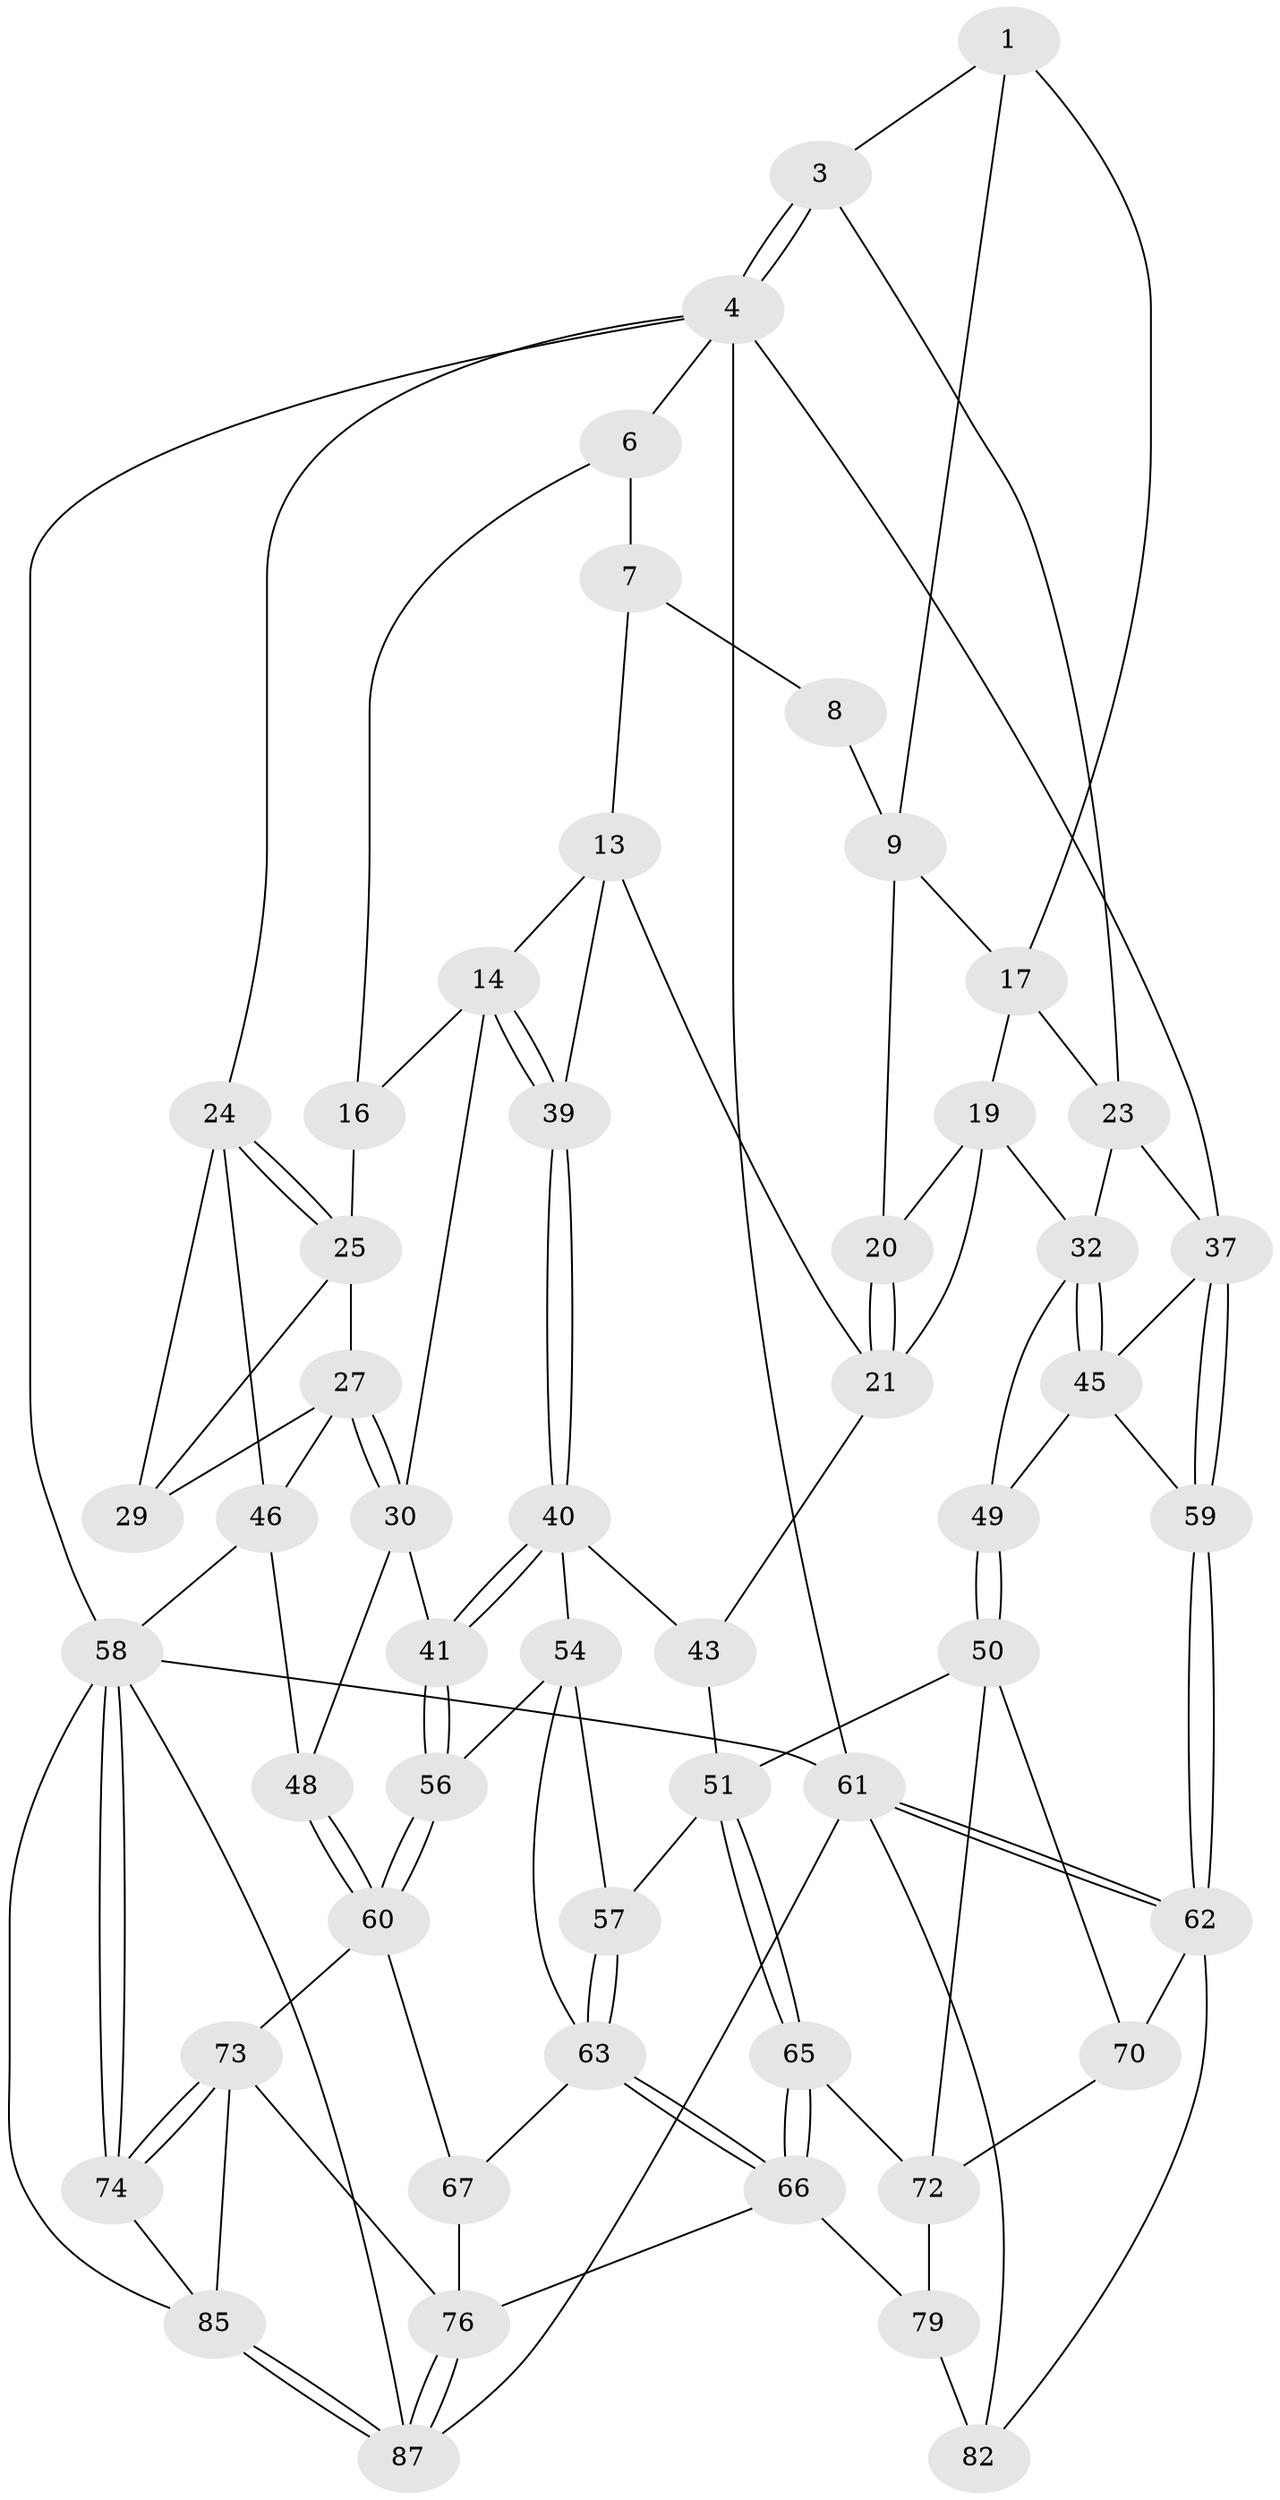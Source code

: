 // Generated by graph-tools (version 1.1) at 2025/24/03/03/25 07:24:37]
// undirected, 53 vertices, 120 edges
graph export_dot {
graph [start="1"]
  node [color=gray90,style=filled];
  1 [pos="+0.5878560893890876+0",super="+2"];
  3 [pos="+1+0"];
  4 [pos="+1+0",super="+5"];
  6 [pos="+0.26720163481847875+0"];
  7 [pos="+0.3803582698063716+0",super="+12"];
  8 [pos="+0.5489164202380067+0",super="+11"];
  9 [pos="+0.6054589360028256+0.10850035883573146",super="+10"];
  13 [pos="+0.3783239321244255+0.18830538635148203",super="+22"];
  14 [pos="+0.36697852913498663+0.19452401442991613",super="+15"];
  16 [pos="+0.2427595283381002+0.12471740975729774"];
  17 [pos="+0.6238408557505515+0.1083830193986098",super="+18"];
  19 [pos="+0.6532674024562756+0.22932336624611227",super="+34"];
  20 [pos="+0.5774390528422282+0.21375014461520608"];
  21 [pos="+0.5472089597439606+0.25700062556104586",super="+35"];
  23 [pos="+0.79807987616651+0.18075541968336048",super="+31"];
  24 [pos="+0+0",super="+36"];
  25 [pos="+0.1450534360218489+0.14405270599048478",super="+26"];
  27 [pos="+0.15886594317600233+0.31423506785433736",super="+28"];
  29 [pos="+0.0672589917897314+0.2612186941431463"];
  30 [pos="+0.2791152257510277+0.333066567884692",super="+42"];
  32 [pos="+0.722629449049962+0.336125795288629",super="+33"];
  37 [pos="+1+0.3207071311176878",super="+38"];
  39 [pos="+0.4655725193602733+0.3789190320899839"];
  40 [pos="+0.4651527021350076+0.38469755322486016",super="+44"];
  41 [pos="+0.3437654136464362+0.43344571197390247"];
  43 [pos="+0.5406909968282587+0.42797721926038884"];
  45 [pos="+0.8560626055924628+0.44879474059874236",super="+53"];
  46 [pos="+0.023130958205912103+0.4873113979469829",super="+47"];
  48 [pos="+0.11379818622770613+0.5278838484926642"];
  49 [pos="+0.7263393724205949+0.523844913199913"];
  50 [pos="+0.7228146019625193+0.5280625809586393",super="+71"];
  51 [pos="+0.714913967034089+0.5361407687668258",super="+52"];
  54 [pos="+0.4492321505104556+0.525413256637436",super="+55"];
  56 [pos="+0.35745246483954385+0.5130088414483273"];
  57 [pos="+0.5327340584344394+0.5608725205213871"];
  58 [pos="+0+0.8142084459899552",super="+89"];
  59 [pos="+1+0.6103655084714648"];
  60 [pos="+0.207035218816596+0.6337267874536295",super="+68"];
  61 [pos="+1+1",super="+83"];
  62 [pos="+1+0.624885559859488",super="+69"];
  63 [pos="+0.5355150761920864+0.64173571805915",super="+64"];
  65 [pos="+0.6817966614186175+0.6604865168355287"];
  66 [pos="+0.5741652741510072+0.6924360807418969",super="+75"];
  67 [pos="+0.35886088712452463+0.7125113504876088"];
  70 [pos="+0.9199549120905647+0.6823355131470735"];
  72 [pos="+0.7010461156133994+0.6778305551119375",super="+78"];
  73 [pos="+0.15205680720431947+0.7556165261583371",super="+81"];
  74 [pos="+0+0.8245966498098852"];
  76 [pos="+0.43631149351622334+0.857652795863865",super="+77"];
  79 [pos="+0.7480293478525797+0.8446763623736656",super="+80"];
  82 [pos="+0.9355765452299968+0.7879141883260774",super="+84"];
  85 [pos="+0.20129157296031322+0.9280323510498484",super="+86"];
  87 [pos="+0.4020288687181212+0.9668044462756916",super="+88"];
  1 -- 9;
  1 -- 3;
  1 -- 17;
  3 -- 4;
  3 -- 4;
  3 -- 23;
  4 -- 37;
  4 -- 61;
  4 -- 24;
  4 -- 58;
  4 -- 6;
  6 -- 7;
  6 -- 16;
  7 -- 8 [weight=2];
  7 -- 13;
  8 -- 9;
  9 -- 17;
  9 -- 20;
  13 -- 14;
  13 -- 21;
  13 -- 39;
  14 -- 39;
  14 -- 39;
  14 -- 16;
  14 -- 30;
  16 -- 25;
  17 -- 19;
  17 -- 23;
  19 -- 20;
  19 -- 21;
  19 -- 32;
  20 -- 21;
  20 -- 21;
  21 -- 43;
  23 -- 32;
  23 -- 37;
  24 -- 25;
  24 -- 25;
  24 -- 29;
  24 -- 46;
  25 -- 29;
  25 -- 27;
  27 -- 30;
  27 -- 30;
  27 -- 29;
  27 -- 46;
  30 -- 48;
  30 -- 41;
  32 -- 45;
  32 -- 45;
  32 -- 49;
  37 -- 59;
  37 -- 59;
  37 -- 45;
  39 -- 40;
  39 -- 40;
  40 -- 41;
  40 -- 41;
  40 -- 43;
  40 -- 54;
  41 -- 56;
  41 -- 56;
  43 -- 51;
  45 -- 49;
  45 -- 59;
  46 -- 48;
  46 -- 58;
  48 -- 60;
  48 -- 60;
  49 -- 50;
  49 -- 50;
  50 -- 51;
  50 -- 72;
  50 -- 70;
  51 -- 65;
  51 -- 65;
  51 -- 57;
  54 -- 57;
  54 -- 56;
  54 -- 63;
  56 -- 60;
  56 -- 60;
  57 -- 63;
  57 -- 63;
  58 -- 74;
  58 -- 74;
  58 -- 85;
  58 -- 61;
  58 -- 87;
  59 -- 62;
  59 -- 62;
  60 -- 73;
  60 -- 67;
  61 -- 62;
  61 -- 62;
  61 -- 82;
  61 -- 87;
  62 -- 70;
  62 -- 82;
  63 -- 66;
  63 -- 66;
  63 -- 67;
  65 -- 66;
  65 -- 66;
  65 -- 72;
  66 -- 76;
  66 -- 79;
  67 -- 76;
  70 -- 72;
  72 -- 79;
  73 -- 74;
  73 -- 74;
  73 -- 85;
  73 -- 76;
  74 -- 85;
  76 -- 87;
  76 -- 87;
  79 -- 82 [weight=2];
  85 -- 87;
  85 -- 87;
}
